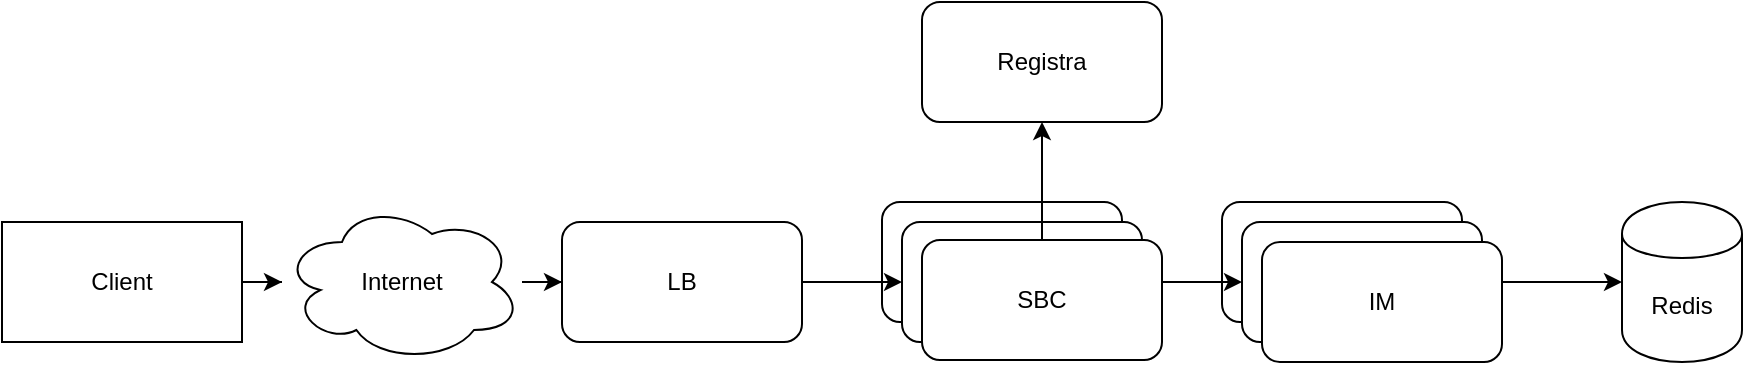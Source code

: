 <mxfile version="13.0.9" type="device"><diagram id="Oy2Ig6vb34eAZUA-P4Jd" name="Page-1"><mxGraphModel dx="1355" dy="774" grid="1" gridSize="10" guides="1" tooltips="1" connect="1" arrows="1" fold="1" page="1" pageScale="1" pageWidth="827" pageHeight="1169" math="0" shadow="0"><root><mxCell id="0"/><mxCell id="1" parent="0"/><mxCell id="VgCi3FVTmDVSI-w-dUdB-13" value="" style="edgeStyle=orthogonalEdgeStyle;rounded=0;orthogonalLoop=1;jettySize=auto;html=1;" edge="1" parent="1" source="VgCi3FVTmDVSI-w-dUdB-1" target="VgCi3FVTmDVSI-w-dUdB-2"><mxGeometry relative="1" as="geometry"/></mxCell><mxCell id="VgCi3FVTmDVSI-w-dUdB-1" value="Client" style="rounded=0;whiteSpace=wrap;html=1;" vertex="1" parent="1"><mxGeometry x="170" y="160" width="120" height="60" as="geometry"/></mxCell><mxCell id="VgCi3FVTmDVSI-w-dUdB-14" value="" style="edgeStyle=orthogonalEdgeStyle;rounded=0;orthogonalLoop=1;jettySize=auto;html=1;" edge="1" parent="1" source="VgCi3FVTmDVSI-w-dUdB-2" target="VgCi3FVTmDVSI-w-dUdB-7"><mxGeometry relative="1" as="geometry"/></mxCell><mxCell id="VgCi3FVTmDVSI-w-dUdB-2" value="Internet" style="ellipse;shape=cloud;whiteSpace=wrap;html=1;" vertex="1" parent="1"><mxGeometry x="310" y="150" width="120" height="80" as="geometry"/></mxCell><mxCell id="VgCi3FVTmDVSI-w-dUdB-3" value="" style="rounded=1;whiteSpace=wrap;html=1;" vertex="1" parent="1"><mxGeometry x="780" y="150" width="120" height="60" as="geometry"/></mxCell><mxCell id="VgCi3FVTmDVSI-w-dUdB-15" value="" style="edgeStyle=orthogonalEdgeStyle;rounded=0;orthogonalLoop=1;jettySize=auto;html=1;" edge="1" parent="1" source="VgCi3FVTmDVSI-w-dUdB-4" target="VgCi3FVTmDVSI-w-dUdB-8"><mxGeometry relative="1" as="geometry"/></mxCell><mxCell id="VgCi3FVTmDVSI-w-dUdB-7" value="LB" style="rounded=1;whiteSpace=wrap;html=1;" vertex="1" parent="1"><mxGeometry x="450" y="160" width="120" height="60" as="geometry"/></mxCell><mxCell id="VgCi3FVTmDVSI-w-dUdB-22" value="" style="edgeStyle=orthogonalEdgeStyle;rounded=0;orthogonalLoop=1;jettySize=auto;html=1;" edge="1" parent="1" source="VgCi3FVTmDVSI-w-dUdB-8" target="VgCi3FVTmDVSI-w-dUdB-21"><mxGeometry relative="1" as="geometry"/></mxCell><mxCell id="VgCi3FVTmDVSI-w-dUdB-8" value="IM" style="rounded=1;whiteSpace=wrap;html=1;" vertex="1" parent="1"><mxGeometry x="790" y="160" width="120" height="60" as="geometry"/></mxCell><mxCell id="VgCi3FVTmDVSI-w-dUdB-18" value="IM" style="rounded=1;whiteSpace=wrap;html=1;" vertex="1" parent="1"><mxGeometry x="800" y="170" width="120" height="60" as="geometry"/></mxCell><mxCell id="VgCi3FVTmDVSI-w-dUdB-19" value="" style="rounded=1;whiteSpace=wrap;html=1;" vertex="1" parent="1"><mxGeometry x="610" y="150" width="120" height="60" as="geometry"/></mxCell><mxCell id="VgCi3FVTmDVSI-w-dUdB-4" value="SBC" style="rounded=1;whiteSpace=wrap;html=1;" vertex="1" parent="1"><mxGeometry x="620" y="160" width="120" height="60" as="geometry"/></mxCell><mxCell id="VgCi3FVTmDVSI-w-dUdB-24" value="" style="edgeStyle=orthogonalEdgeStyle;rounded=0;orthogonalLoop=1;jettySize=auto;html=1;" edge="1" parent="1" source="VgCi3FVTmDVSI-w-dUdB-20" target="VgCi3FVTmDVSI-w-dUdB-23"><mxGeometry relative="1" as="geometry"/></mxCell><mxCell id="VgCi3FVTmDVSI-w-dUdB-20" value="SBC" style="rounded=1;whiteSpace=wrap;html=1;" vertex="1" parent="1"><mxGeometry x="630" y="169" width="120" height="60" as="geometry"/></mxCell><mxCell id="VgCi3FVTmDVSI-w-dUdB-23" value="Registra" style="rounded=1;whiteSpace=wrap;html=1;" vertex="1" parent="1"><mxGeometry x="630" y="50" width="120" height="60" as="geometry"/></mxCell><mxCell id="VgCi3FVTmDVSI-w-dUdB-11" value="" style="edgeStyle=orthogonalEdgeStyle;rounded=0;orthogonalLoop=1;jettySize=auto;html=1;entryX=0;entryY=0.5;entryDx=0;entryDy=0;entryPerimeter=0;" edge="1" parent="1" source="VgCi3FVTmDVSI-w-dUdB-7" target="VgCi3FVTmDVSI-w-dUdB-4"><mxGeometry relative="1" as="geometry"/></mxCell><mxCell id="VgCi3FVTmDVSI-w-dUdB-21" value="Redis" style="shape=cylinder;whiteSpace=wrap;html=1;boundedLbl=1;backgroundOutline=1;" vertex="1" parent="1"><mxGeometry x="980" y="150" width="60" height="80" as="geometry"/></mxCell></root></mxGraphModel></diagram></mxfile>
